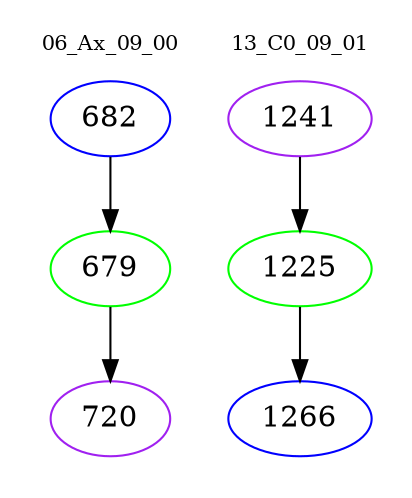 digraph{
subgraph cluster_0 {
color = white
label = "06_Ax_09_00";
fontsize=10;
T0_682 [label="682", color="blue"]
T0_682 -> T0_679 [color="black"]
T0_679 [label="679", color="green"]
T0_679 -> T0_720 [color="black"]
T0_720 [label="720", color="purple"]
}
subgraph cluster_1 {
color = white
label = "13_C0_09_01";
fontsize=10;
T1_1241 [label="1241", color="purple"]
T1_1241 -> T1_1225 [color="black"]
T1_1225 [label="1225", color="green"]
T1_1225 -> T1_1266 [color="black"]
T1_1266 [label="1266", color="blue"]
}
}
